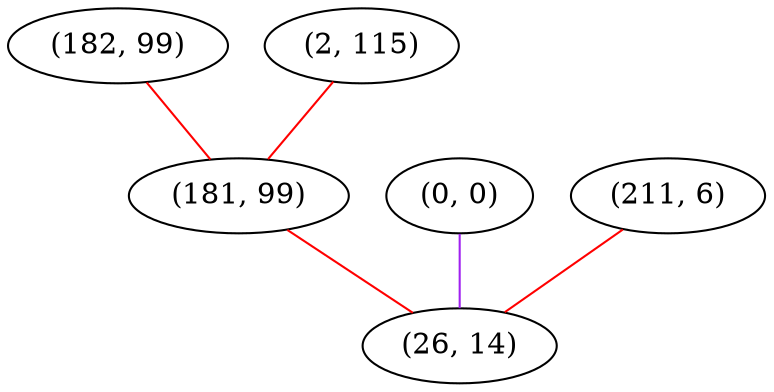 graph "" {
"(182, 99)";
"(0, 0)";
"(2, 115)";
"(211, 6)";
"(181, 99)";
"(26, 14)";
"(182, 99)" -- "(181, 99)"  [color=red, key=0, weight=1];
"(0, 0)" -- "(26, 14)"  [color=purple, key=0, weight=4];
"(2, 115)" -- "(181, 99)"  [color=red, key=0, weight=1];
"(211, 6)" -- "(26, 14)"  [color=red, key=0, weight=1];
"(181, 99)" -- "(26, 14)"  [color=red, key=0, weight=1];
}
